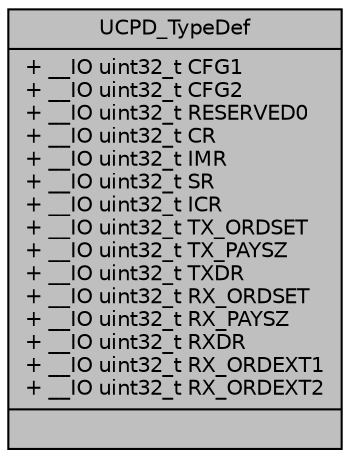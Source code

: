 digraph "UCPD_TypeDef"
{
 // LATEX_PDF_SIZE
  edge [fontname="Helvetica",fontsize="10",labelfontname="Helvetica",labelfontsize="10"];
  node [fontname="Helvetica",fontsize="10",shape=record];
  Node1 [label="{UCPD_TypeDef\n|+ __IO uint32_t CFG1\l+ __IO uint32_t CFG2\l+ __IO uint32_t RESERVED0\l+ __IO uint32_t CR\l+ __IO uint32_t IMR\l+ __IO uint32_t SR\l+ __IO uint32_t ICR\l+ __IO uint32_t TX_ORDSET\l+ __IO uint32_t TX_PAYSZ\l+ __IO uint32_t TXDR\l+ __IO uint32_t RX_ORDSET\l+ __IO uint32_t RX_PAYSZ\l+ __IO uint32_t RXDR\l+ __IO uint32_t RX_ORDEXT1\l+ __IO uint32_t RX_ORDEXT2\l|}",height=0.2,width=0.4,color="black", fillcolor="grey75", style="filled", fontcolor="black",tooltip="UCPD."];
}
